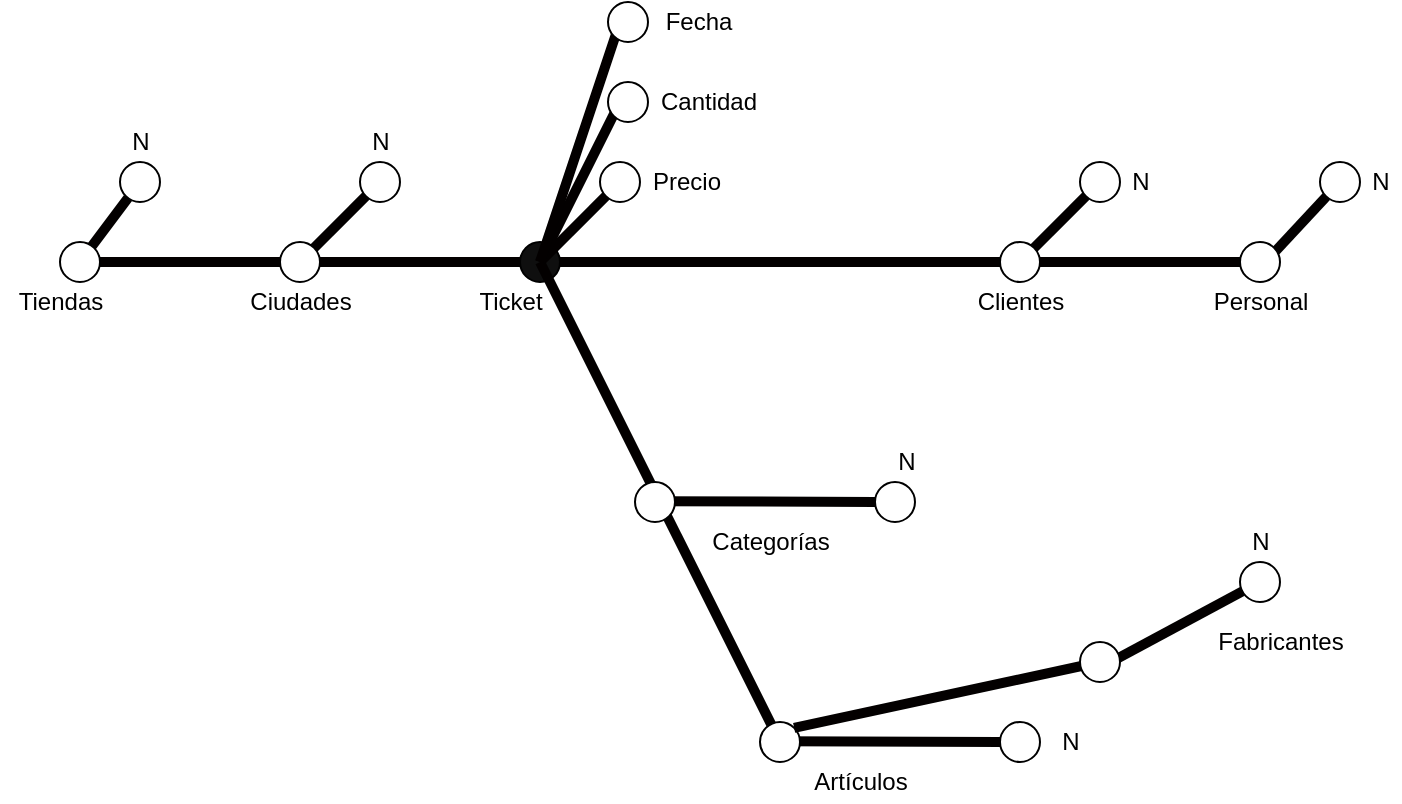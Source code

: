 <mxfile version="16.5.1" type="device"><diagram id="hO-h45bcfFyRjPTY6mH5" name="Página-1"><mxGraphModel dx="868" dy="553" grid="1" gridSize="10" guides="1" tooltips="1" connect="1" arrows="1" fold="1" page="1" pageScale="1" pageWidth="827" pageHeight="1169" math="0" shadow="0"><root><mxCell id="0"/><mxCell id="1" parent="0"/><mxCell id="je22uSwJzcgYAlkE25QJ-40" value="" style="endArrow=none;html=1;rounded=0;fillColor=#a20025;strokeColor=#030000;strokeWidth=5;startArrow=none;" parent="1" target="je22uSwJzcgYAlkE25QJ-39" edge="1"><mxGeometry width="50" height="50" relative="1" as="geometry"><mxPoint x="600" y="200" as="sourcePoint"/><mxPoint x="640" y="160" as="targetPoint"/></mxGeometry></mxCell><mxCell id="je22uSwJzcgYAlkE25QJ-31" value="" style="endArrow=none;html=1;rounded=0;fillColor=#a20025;strokeColor=#030000;strokeWidth=5;startArrow=none;" parent="1" target="je22uSwJzcgYAlkE25QJ-27" edge="1"><mxGeometry width="50" height="50" relative="1" as="geometry"><mxPoint x="240" y="200" as="sourcePoint"/><mxPoint x="280" y="160" as="targetPoint"/></mxGeometry></mxCell><mxCell id="je22uSwJzcgYAlkE25QJ-17" value="" style="endArrow=none;html=1;rounded=0;fillColor=#a20025;strokeColor=#030000;strokeWidth=5;startArrow=none;" parent="1" source="je22uSwJzcgYAlkE25QJ-27" edge="1"><mxGeometry width="50" height="50" relative="1" as="geometry"><mxPoint x="240" y="200" as="sourcePoint"/><mxPoint x="280" y="160" as="targetPoint"/></mxGeometry></mxCell><mxCell id="je22uSwJzcgYAlkE25QJ-26" value="" style="endArrow=none;html=1;rounded=0;fillColor=#a20025;strokeColor=#030000;strokeWidth=5;startArrow=none;" parent="1" target="je22uSwJzcgYAlkE25QJ-25" edge="1"><mxGeometry width="50" height="50" relative="1" as="geometry"><mxPoint x="130" y="200" as="sourcePoint"/><mxPoint x="160" y="160" as="targetPoint"/></mxGeometry></mxCell><mxCell id="je22uSwJzcgYAlkE25QJ-5" value="" style="endArrow=none;html=1;rounded=0;fillColor=#a20025;strokeColor=#030000;strokeWidth=5;" parent="1" target="je22uSwJzcgYAlkE25QJ-4" edge="1"><mxGeometry width="50" height="50" relative="1" as="geometry"><mxPoint x="120" y="200" as="sourcePoint"/><mxPoint x="760" y="200" as="targetPoint"/></mxGeometry></mxCell><mxCell id="je22uSwJzcgYAlkE25QJ-6" value="" style="ellipse;whiteSpace=wrap;html=1;aspect=fixed;" parent="1" vertex="1"><mxGeometry x="230" y="190" width="20" height="20" as="geometry"/></mxCell><mxCell id="je22uSwJzcgYAlkE25QJ-7" value="" style="endArrow=none;html=1;rounded=0;fillColor=#a20025;strokeColor=#030000;strokeWidth=5;startArrow=none;" parent="1" source="je22uSwJzcgYAlkE25QJ-4" target="je22uSwJzcgYAlkE25QJ-6" edge="1"><mxGeometry width="50" height="50" relative="1" as="geometry"><mxPoint x="140" y="200" as="sourcePoint"/><mxPoint x="760" y="200" as="targetPoint"/></mxGeometry></mxCell><mxCell id="je22uSwJzcgYAlkE25QJ-8" value="" style="ellipse;whiteSpace=wrap;html=1;aspect=fixed;fillColor=#0F0F0F;" parent="1" vertex="1"><mxGeometry x="350" y="190" width="20" height="20" as="geometry"/></mxCell><mxCell id="je22uSwJzcgYAlkE25QJ-9" value="" style="endArrow=none;html=1;rounded=0;fillColor=#a20025;strokeColor=#030000;strokeWidth=5;startArrow=none;" parent="1" source="je22uSwJzcgYAlkE25QJ-6" target="je22uSwJzcgYAlkE25QJ-8" edge="1"><mxGeometry width="50" height="50" relative="1" as="geometry"><mxPoint x="250" y="200" as="sourcePoint"/><mxPoint x="760" y="200" as="targetPoint"/></mxGeometry></mxCell><mxCell id="je22uSwJzcgYAlkE25QJ-13" value="" style="endArrow=none;html=1;rounded=0;fillColor=#a20025;strokeColor=#030000;strokeWidth=5;startArrow=none;" parent="1" target="je22uSwJzcgYAlkE25QJ-12" edge="1"><mxGeometry width="50" height="50" relative="1" as="geometry"><mxPoint x="470" y="200" as="sourcePoint"/><mxPoint x="760" y="200" as="targetPoint"/></mxGeometry></mxCell><mxCell id="je22uSwJzcgYAlkE25QJ-16" value="" style="endArrow=none;html=1;rounded=0;fillColor=#a20025;strokeColor=#030000;strokeWidth=5;startArrow=none;" parent="1" source="je22uSwJzcgYAlkE25QJ-25" edge="1"><mxGeometry width="50" height="50" relative="1" as="geometry"><mxPoint x="130" y="200" as="sourcePoint"/><mxPoint x="160" y="160" as="targetPoint"/></mxGeometry></mxCell><mxCell id="je22uSwJzcgYAlkE25QJ-4" value="" style="ellipse;whiteSpace=wrap;html=1;aspect=fixed;" parent="1" vertex="1"><mxGeometry x="120" y="190" width="20" height="20" as="geometry"/></mxCell><mxCell id="je22uSwJzcgYAlkE25QJ-18" value="" style="endArrow=none;html=1;rounded=0;fillColor=#a20025;strokeColor=#030000;strokeWidth=5;startArrow=none;" parent="1" source="je22uSwJzcgYAlkE25QJ-35" edge="1"><mxGeometry width="50" height="50" relative="1" as="geometry"><mxPoint x="360" y="200" as="sourcePoint"/><mxPoint x="400" y="160" as="targetPoint"/></mxGeometry></mxCell><mxCell id="je22uSwJzcgYAlkE25QJ-22" value="" style="endArrow=none;html=1;rounded=0;fillColor=#a20025;strokeColor=#030000;strokeWidth=5;startArrow=none;" parent="1" source="je22uSwJzcgYAlkE25QJ-8" edge="1"><mxGeometry width="50" height="50" relative="1" as="geometry"><mxPoint x="370" y="200" as="sourcePoint"/><mxPoint x="470" y="200" as="targetPoint"/></mxGeometry></mxCell><mxCell id="je22uSwJzcgYAlkE25QJ-23" value="" style="endArrow=none;html=1;rounded=0;fillColor=#a20025;strokeColor=#030000;strokeWidth=5;startArrow=none;" parent="1" source="je22uSwJzcgYAlkE25QJ-39" edge="1"><mxGeometry width="50" height="50" relative="1" as="geometry"><mxPoint x="600" y="200" as="sourcePoint"/><mxPoint x="640" y="160" as="targetPoint"/></mxGeometry></mxCell><mxCell id="je22uSwJzcgYAlkE25QJ-12" value="" style="ellipse;whiteSpace=wrap;html=1;aspect=fixed;" parent="1" vertex="1"><mxGeometry x="590" y="190" width="20" height="20" as="geometry"/></mxCell><mxCell id="je22uSwJzcgYAlkE25QJ-25" value="" style="ellipse;whiteSpace=wrap;html=1;aspect=fixed;" parent="1" vertex="1"><mxGeometry x="150" y="150" width="20" height="20" as="geometry"/></mxCell><mxCell id="je22uSwJzcgYAlkE25QJ-27" value="" style="ellipse;whiteSpace=wrap;html=1;aspect=fixed;" parent="1" vertex="1"><mxGeometry x="270" y="150" width="20" height="20" as="geometry"/></mxCell><mxCell id="je22uSwJzcgYAlkE25QJ-35" value="" style="ellipse;whiteSpace=wrap;html=1;aspect=fixed;" parent="1" vertex="1"><mxGeometry x="390" y="150" width="20" height="20" as="geometry"/></mxCell><mxCell id="je22uSwJzcgYAlkE25QJ-36" value="" style="endArrow=none;html=1;rounded=0;fillColor=#a20025;strokeColor=#030000;strokeWidth=5;startArrow=none;" parent="1" target="je22uSwJzcgYAlkE25QJ-35" edge="1"><mxGeometry width="50" height="50" relative="1" as="geometry"><mxPoint x="360" y="200" as="sourcePoint"/><mxPoint x="400" y="160" as="targetPoint"/></mxGeometry></mxCell><mxCell id="je22uSwJzcgYAlkE25QJ-41" value="" style="endArrow=none;html=1;rounded=0;fillColor=#a20025;strokeColor=#030000;strokeWidth=5;startArrow=none;" parent="1" edge="1"><mxGeometry width="50" height="50" relative="1" as="geometry"><mxPoint x="360" y="200" as="sourcePoint"/><mxPoint x="480" y="440" as="targetPoint"/></mxGeometry></mxCell><mxCell id="je22uSwJzcgYAlkE25QJ-44" value="" style="endArrow=none;html=1;rounded=0;fillColor=#a20025;strokeColor=#030000;strokeWidth=5;startArrow=none;" parent="1" source="je22uSwJzcgYAlkE25QJ-47" edge="1"><mxGeometry width="50" height="50" relative="1" as="geometry"><mxPoint x="421.5" y="319.58" as="sourcePoint"/><mxPoint x="537.5" y="320" as="targetPoint"/></mxGeometry></mxCell><mxCell id="je22uSwJzcgYAlkE25QJ-45" value="" style="endArrow=none;html=1;rounded=0;fillColor=#a20025;strokeColor=#030000;strokeWidth=5;startArrow=none;" parent="1" source="je22uSwJzcgYAlkE25QJ-49" edge="1"><mxGeometry width="50" height="50" relative="1" as="geometry"><mxPoint x="480" y="439.58" as="sourcePoint"/><mxPoint x="600" y="440" as="targetPoint"/></mxGeometry></mxCell><mxCell id="je22uSwJzcgYAlkE25QJ-47" value="" style="ellipse;whiteSpace=wrap;html=1;aspect=fixed;" parent="1" vertex="1"><mxGeometry x="527.5" y="310" width="20" height="20" as="geometry"/></mxCell><mxCell id="je22uSwJzcgYAlkE25QJ-48" value="" style="endArrow=none;html=1;rounded=0;fillColor=#a20025;strokeColor=#030000;strokeWidth=5;startArrow=none;" parent="1" target="je22uSwJzcgYAlkE25QJ-47" edge="1"><mxGeometry width="50" height="50" relative="1" as="geometry"><mxPoint x="421.5" y="319.58" as="sourcePoint"/><mxPoint x="537.5" y="320" as="targetPoint"/></mxGeometry></mxCell><mxCell id="je22uSwJzcgYAlkE25QJ-42" value="" style="ellipse;whiteSpace=wrap;html=1;aspect=fixed;" parent="1" vertex="1"><mxGeometry x="407.5" y="310" width="20" height="20" as="geometry"/></mxCell><mxCell id="je22uSwJzcgYAlkE25QJ-49" value="" style="ellipse;whiteSpace=wrap;html=1;aspect=fixed;" parent="1" vertex="1"><mxGeometry x="590" y="430" width="20" height="20" as="geometry"/></mxCell><mxCell id="je22uSwJzcgYAlkE25QJ-50" value="" style="endArrow=none;html=1;rounded=0;fillColor=#a20025;strokeColor=#030000;strokeWidth=5;startArrow=none;" parent="1" target="je22uSwJzcgYAlkE25QJ-49" edge="1"><mxGeometry width="50" height="50" relative="1" as="geometry"><mxPoint x="480" y="439.58" as="sourcePoint"/><mxPoint x="600" y="440.0" as="targetPoint"/></mxGeometry></mxCell><mxCell id="je22uSwJzcgYAlkE25QJ-43" value="" style="ellipse;whiteSpace=wrap;html=1;aspect=fixed;" parent="1" vertex="1"><mxGeometry x="470" y="430" width="20" height="20" as="geometry"/></mxCell><mxCell id="je22uSwJzcgYAlkE25QJ-53" value="N" style="text;html=1;align=center;verticalAlign=middle;resizable=0;points=[];autosize=1;strokeColor=none;fillColor=none;" parent="1" vertex="1"><mxGeometry x="150" y="130" width="20" height="20" as="geometry"/></mxCell><mxCell id="je22uSwJzcgYAlkE25QJ-54" value="N" style="text;html=1;align=center;verticalAlign=middle;resizable=0;points=[];autosize=1;strokeColor=none;fillColor=none;" parent="1" vertex="1"><mxGeometry x="270" y="130" width="20" height="20" as="geometry"/></mxCell><mxCell id="je22uSwJzcgYAlkE25QJ-55" value="Tiendas" style="text;html=1;align=center;verticalAlign=middle;resizable=0;points=[];autosize=1;strokeColor=none;fillColor=none;" parent="1" vertex="1"><mxGeometry x="90" y="210" width="60" height="20" as="geometry"/></mxCell><mxCell id="je22uSwJzcgYAlkE25QJ-56" value="Ciudades" style="text;html=1;align=center;verticalAlign=middle;resizable=0;points=[];autosize=1;strokeColor=none;fillColor=none;" parent="1" vertex="1"><mxGeometry x="205" y="210" width="70" height="20" as="geometry"/></mxCell><mxCell id="je22uSwJzcgYAlkE25QJ-57" value="Ticket" style="text;html=1;align=center;verticalAlign=middle;resizable=0;points=[];autosize=1;strokeColor=none;fillColor=none;" parent="1" vertex="1"><mxGeometry x="320" y="210" width="50" height="20" as="geometry"/></mxCell><mxCell id="je22uSwJzcgYAlkE25QJ-59" value="" style="endArrow=none;html=1;rounded=0;fillColor=#a20025;strokeColor=#030000;strokeWidth=5;startArrow=none;" parent="1" source="je22uSwJzcgYAlkE25QJ-60" edge="1"><mxGeometry width="50" height="50" relative="1" as="geometry"><mxPoint x="620.0" y="199.58" as="sourcePoint"/><mxPoint x="720" y="199.58" as="targetPoint"/></mxGeometry></mxCell><mxCell id="je22uSwJzcgYAlkE25QJ-61" value="" style="endArrow=none;html=1;rounded=0;fillColor=#a20025;strokeColor=#030000;strokeWidth=5;startArrow=none;" parent="1" source="je22uSwJzcgYAlkE25QJ-12" target="je22uSwJzcgYAlkE25QJ-60" edge="1"><mxGeometry width="50" height="50" relative="1" as="geometry"><mxPoint x="610" y="200" as="sourcePoint"/><mxPoint x="720" y="199.58" as="targetPoint"/></mxGeometry></mxCell><mxCell id="je22uSwJzcgYAlkE25QJ-62" value="" style="endArrow=none;html=1;rounded=0;fillColor=#a20025;strokeColor=#030000;strokeWidth=5;startArrow=none;" parent="1" source="je22uSwJzcgYAlkE25QJ-63" edge="1"><mxGeometry width="50" height="50" relative="1" as="geometry"><mxPoint x="720" y="202.93" as="sourcePoint"/><mxPoint x="760" y="160" as="targetPoint"/></mxGeometry></mxCell><mxCell id="je22uSwJzcgYAlkE25QJ-63" value="" style="ellipse;whiteSpace=wrap;html=1;aspect=fixed;" parent="1" vertex="1"><mxGeometry x="750" y="150" width="20" height="20" as="geometry"/></mxCell><mxCell id="je22uSwJzcgYAlkE25QJ-64" value="" style="endArrow=none;html=1;rounded=0;fillColor=#a20025;strokeColor=#030000;strokeWidth=5;startArrow=none;" parent="1" target="je22uSwJzcgYAlkE25QJ-63" edge="1"><mxGeometry width="50" height="50" relative="1" as="geometry"><mxPoint x="720" y="202.93" as="sourcePoint"/><mxPoint x="760" y="160" as="targetPoint"/></mxGeometry></mxCell><mxCell id="je22uSwJzcgYAlkE25QJ-65" value="Categorías" style="text;html=1;align=center;verticalAlign=middle;resizable=0;points=[];autosize=1;strokeColor=none;fillColor=none;" parent="1" vertex="1"><mxGeometry x="440" y="330" width="70" height="20" as="geometry"/></mxCell><mxCell id="je22uSwJzcgYAlkE25QJ-66" value="Artículos" style="text;html=1;align=center;verticalAlign=middle;resizable=0;points=[];autosize=1;strokeColor=none;fillColor=none;" parent="1" vertex="1"><mxGeometry x="490" y="450" width="60" height="20" as="geometry"/></mxCell><mxCell id="je22uSwJzcgYAlkE25QJ-68" value="" style="ellipse;whiteSpace=wrap;html=1;aspect=fixed;" parent="1" vertex="1"><mxGeometry x="710" y="350" width="20" height="20" as="geometry"/></mxCell><mxCell id="je22uSwJzcgYAlkE25QJ-69" value="" style="endArrow=none;html=1;rounded=0;fillColor=#a20025;strokeColor=#030000;strokeWidth=5;startArrow=none;exitX=1;exitY=0;exitDx=0;exitDy=0;" parent="1" source="je22uSwJzcgYAlkE25QJ-43" edge="1"><mxGeometry width="50" height="50" relative="1" as="geometry"><mxPoint x="500" y="390" as="sourcePoint"/><mxPoint x="640" y="400" as="targetPoint"/></mxGeometry></mxCell><mxCell id="je22uSwJzcgYAlkE25QJ-70" value="" style="endArrow=none;html=1;rounded=0;fillColor=#a20025;strokeColor=#030000;strokeWidth=5;startArrow=none;exitX=1;exitY=0;exitDx=0;exitDy=0;" parent="1" target="je22uSwJzcgYAlkE25QJ-68" edge="1"><mxGeometry width="50" height="50" relative="1" as="geometry"><mxPoint x="640.001" y="402.929" as="sourcePoint"/><mxPoint x="782.93" y="370.0" as="targetPoint"/></mxGeometry></mxCell><mxCell id="je22uSwJzcgYAlkE25QJ-67" value="" style="ellipse;whiteSpace=wrap;html=1;aspect=fixed;" parent="1" vertex="1"><mxGeometry x="630" y="390" width="20" height="20" as="geometry"/></mxCell><mxCell id="je22uSwJzcgYAlkE25QJ-71" value="N" style="text;html=1;align=center;verticalAlign=middle;resizable=0;points=[];autosize=1;strokeColor=none;fillColor=none;" parent="1" vertex="1"><mxGeometry x="615" y="430" width="20" height="20" as="geometry"/></mxCell><mxCell id="je22uSwJzcgYAlkE25QJ-72" value="Fabricantes" style="text;html=1;align=center;verticalAlign=middle;resizable=0;points=[];autosize=1;strokeColor=none;fillColor=none;" parent="1" vertex="1"><mxGeometry x="690" y="380" width="80" height="20" as="geometry"/></mxCell><mxCell id="je22uSwJzcgYAlkE25QJ-73" value="N" style="text;html=1;align=center;verticalAlign=middle;resizable=0;points=[];autosize=1;strokeColor=none;fillColor=none;" parent="1" vertex="1"><mxGeometry x="710" y="330" width="20" height="20" as="geometry"/></mxCell><mxCell id="je22uSwJzcgYAlkE25QJ-74" value="N" style="text;html=1;align=center;verticalAlign=middle;resizable=0;points=[];autosize=1;strokeColor=none;fillColor=none;" parent="1" vertex="1"><mxGeometry x="532.5" y="290" width="20" height="20" as="geometry"/></mxCell><mxCell id="je22uSwJzcgYAlkE25QJ-78" value="Fecha" style="text;html=1;align=center;verticalAlign=middle;resizable=0;points=[];autosize=1;strokeColor=none;fillColor=none;" parent="1" vertex="1"><mxGeometry x="414" y="70" width="50" height="20" as="geometry"/></mxCell><mxCell id="je22uSwJzcgYAlkE25QJ-60" value="" style="ellipse;whiteSpace=wrap;html=1;aspect=fixed;" parent="1" vertex="1"><mxGeometry x="710" y="190" width="20" height="20" as="geometry"/></mxCell><mxCell id="je22uSwJzcgYAlkE25QJ-81" value="" style="endArrow=none;html=1;rounded=0;fillColor=#a20025;strokeColor=#030000;strokeWidth=5;startArrow=none;" parent="1" edge="1"><mxGeometry width="50" height="50" relative="1" as="geometry"><mxPoint x="600" y="120" as="sourcePoint"/><mxPoint x="600" y="120" as="targetPoint"/></mxGeometry></mxCell><mxCell id="je22uSwJzcgYAlkE25QJ-39" value="" style="ellipse;whiteSpace=wrap;html=1;aspect=fixed;" parent="1" vertex="1"><mxGeometry x="630" y="150" width="20" height="20" as="geometry"/></mxCell><mxCell id="je22uSwJzcgYAlkE25QJ-90" value="Clientes" style="text;html=1;align=center;verticalAlign=middle;resizable=0;points=[];autosize=1;strokeColor=none;fillColor=none;" parent="1" vertex="1"><mxGeometry x="570" y="210" width="60" height="20" as="geometry"/></mxCell><mxCell id="je22uSwJzcgYAlkE25QJ-91" value="Personal" style="text;html=1;align=center;verticalAlign=middle;resizable=0;points=[];autosize=1;strokeColor=none;fillColor=none;" parent="1" vertex="1"><mxGeometry x="690" y="210" width="60" height="20" as="geometry"/></mxCell><mxCell id="je22uSwJzcgYAlkE25QJ-92" value="N" style="text;html=1;align=center;verticalAlign=middle;resizable=0;points=[];autosize=1;strokeColor=none;fillColor=none;" parent="1" vertex="1"><mxGeometry x="770" y="150" width="20" height="20" as="geometry"/></mxCell><mxCell id="je22uSwJzcgYAlkE25QJ-93" value="Cantidad" style="text;html=1;align=center;verticalAlign=middle;resizable=0;points=[];autosize=1;strokeColor=none;fillColor=none;" parent="1" vertex="1"><mxGeometry x="414" y="110" width="60" height="20" as="geometry"/></mxCell><mxCell id="je22uSwJzcgYAlkE25QJ-94" value="Precio" style="text;html=1;align=center;verticalAlign=middle;resizable=0;points=[];autosize=1;strokeColor=none;fillColor=none;" parent="1" vertex="1"><mxGeometry x="407.5" y="150" width="50" height="20" as="geometry"/></mxCell><mxCell id="je22uSwJzcgYAlkE25QJ-95" value="" style="endArrow=none;html=1;rounded=0;fillColor=#a20025;strokeColor=#030000;strokeWidth=5;startArrow=none;" parent="1" edge="1"><mxGeometry width="50" height="50" relative="1" as="geometry"><mxPoint x="360" y="200" as="sourcePoint"/><mxPoint x="400" y="120" as="targetPoint"/></mxGeometry></mxCell><mxCell id="je22uSwJzcgYAlkE25QJ-96" value="" style="endArrow=none;html=1;rounded=0;fillColor=#a20025;strokeColor=#030000;strokeWidth=5;startArrow=none;" parent="1" edge="1"><mxGeometry width="50" height="50" relative="1" as="geometry"><mxPoint x="360" y="200" as="sourcePoint"/><mxPoint x="400" y="80" as="targetPoint"/></mxGeometry></mxCell><mxCell id="je22uSwJzcgYAlkE25QJ-98" value="" style="ellipse;whiteSpace=wrap;html=1;aspect=fixed;" parent="1" vertex="1"><mxGeometry x="394" y="110" width="20" height="20" as="geometry"/></mxCell><mxCell id="je22uSwJzcgYAlkE25QJ-99" value="" style="ellipse;whiteSpace=wrap;html=1;aspect=fixed;" parent="1" vertex="1"><mxGeometry x="394" y="70" width="20" height="20" as="geometry"/></mxCell><mxCell id="6WfKdyP5k93sN-Zt9mzI-1" value="N" style="text;html=1;align=center;verticalAlign=middle;resizable=0;points=[];autosize=1;strokeColor=none;fillColor=none;" vertex="1" parent="1"><mxGeometry x="650" y="150" width="20" height="20" as="geometry"/></mxCell></root></mxGraphModel></diagram></mxfile>